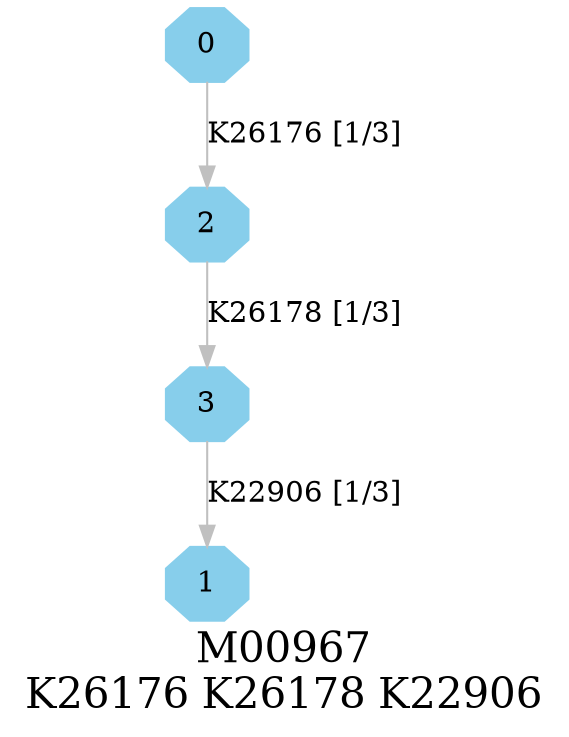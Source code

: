 digraph G {
graph [label="M00967
K26176 K26178 K22906",fontsize=20];
node [shape=box,style=filled];
edge [len=3,color=grey];
{node [width=.3,height=.3,shape=octagon,style=filled,color=skyblue] 0 1 2 3 }
0 -> 2 [label="K26176 [1/3]"];
2 -> 3 [label="K26178 [1/3]"];
3 -> 1 [label="K22906 [1/3]"];
}